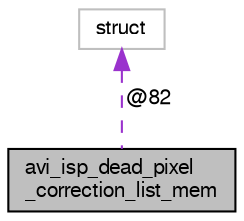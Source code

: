 digraph "avi_isp_dead_pixel_correction_list_mem"
{
  edge [fontname="FreeSans",fontsize="10",labelfontname="FreeSans",labelfontsize="10"];
  node [fontname="FreeSans",fontsize="10",shape=record];
  Node1 [label="avi_isp_dead_pixel\l_correction_list_mem",height=0.2,width=0.4,color="black", fillcolor="grey75", style="filled", fontcolor="black"];
  Node2 -> Node1 [dir="back",color="darkorchid3",fontsize="10",style="dashed",label=" @82" ,fontname="FreeSans"];
  Node2 [label="struct",height=0.2,width=0.4,color="grey75", fillcolor="white", style="filled"];
}
